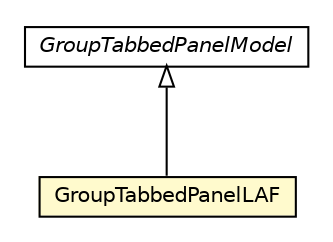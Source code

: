 #!/usr/local/bin/dot
#
# Class diagram 
# Generated by UMLGraph version R5_6-24-gf6e263 (http://www.umlgraph.org/)
#

digraph G {
	edge [fontname="Helvetica",fontsize=10,labelfontname="Helvetica",labelfontsize=10];
	node [fontname="Helvetica",fontsize=10,shape=plaintext];
	nodesep=0.25;
	ranksep=0.5;
	// org.universAAL.ui.handler.gui.swing.model.FormControl.GroupTabbedPanelModel
	c4345061 [label=<<table title="org.universAAL.ui.handler.gui.swing.model.FormControl.GroupTabbedPanelModel" border="0" cellborder="1" cellspacing="0" cellpadding="2" port="p" href="../model/FormControl/GroupTabbedPanelModel.html">
		<tr><td><table border="0" cellspacing="0" cellpadding="1">
<tr><td align="center" balign="center"><font face="Helvetica-Oblique"> GroupTabbedPanelModel </font></td></tr>
		</table></td></tr>
		</table>>, URL="../model/FormControl/GroupTabbedPanelModel.html", fontname="Helvetica", fontcolor="black", fontsize=10.0];
	// org.universAAL.ui.handler.gui.swing.defaultLookAndFeel.GroupTabbedPanelLAF
	c4345091 [label=<<table title="org.universAAL.ui.handler.gui.swing.defaultLookAndFeel.GroupTabbedPanelLAF" border="0" cellborder="1" cellspacing="0" cellpadding="2" port="p" bgcolor="lemonChiffon" href="./GroupTabbedPanelLAF.html">
		<tr><td><table border="0" cellspacing="0" cellpadding="1">
<tr><td align="center" balign="center"> GroupTabbedPanelLAF </td></tr>
		</table></td></tr>
		</table>>, URL="./GroupTabbedPanelLAF.html", fontname="Helvetica", fontcolor="black", fontsize=10.0];
	//org.universAAL.ui.handler.gui.swing.defaultLookAndFeel.GroupTabbedPanelLAF extends org.universAAL.ui.handler.gui.swing.model.FormControl.GroupTabbedPanelModel
	c4345061:p -> c4345091:p [dir=back,arrowtail=empty];
}

